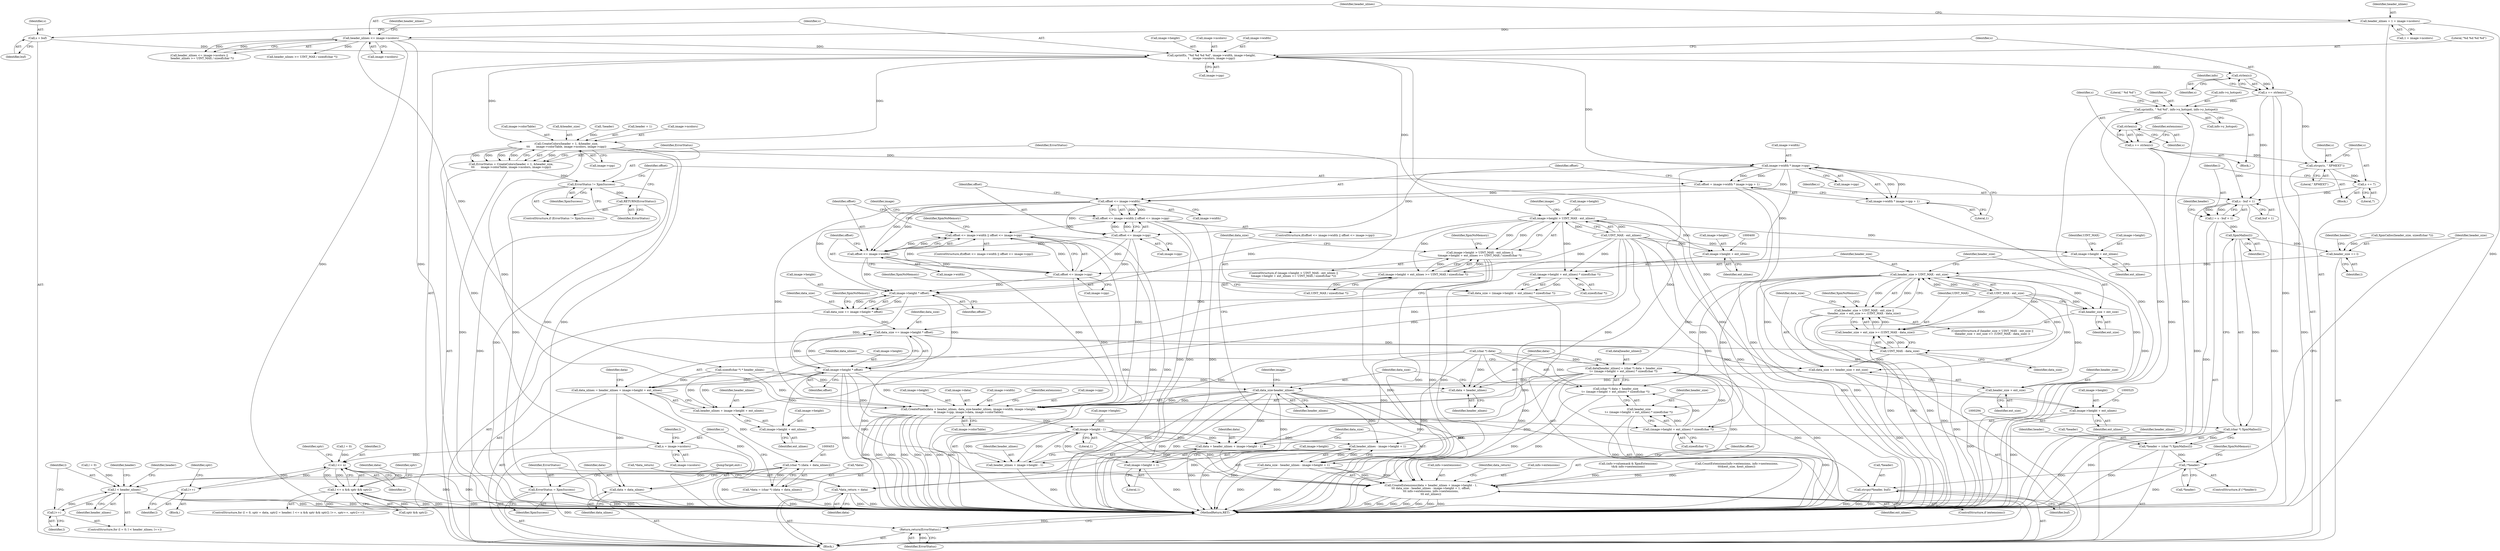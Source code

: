 digraph "0_libXpm_d1167418f0fd02a27f617ec5afd6db053afbe185@pointer" {
"1000233" [label="(Call,sprintf(s, \"%d %d %d %d\", image->width, image->height,\n\t    image->ncolors, image->cpp))"];
"1000230" [label="(Call,s = buf)"];
"1000189" [label="(Call,header_nlines <= image->ncolors)"];
"1000180" [label="(Call,header_nlines = 1 + image->ncolors)"];
"1000250" [label="(Call,strlen(s))"];
"1000248" [label="(Call,s += strlen(s))"];
"1000261" [label="(Call,sprintf(s, \" %d %d\", info->x_hotspot, info->y_hotspot))"];
"1000272" [label="(Call,strlen(s))"];
"1000270" [label="(Call,s += strlen(s))"];
"1000277" [label="(Call,strcpy(s, \" XPMEXT\"))"];
"1000280" [label="(Call,s += 7)"];
"1000285" [label="(Call,s - buf + 1)"];
"1000283" [label="(Call,l = s - buf + 1)"];
"1000295" [label="(Call,XpmMalloc(l))"];
"1000293" [label="(Call,(char *) XpmMalloc(l))"];
"1000290" [label="(Call,*header = (char *) XpmMalloc(l))"];
"1000298" [label="(Call,!*header)"];
"1000306" [label="(Call,strcpy(*header, buf))"];
"1000303" [label="(Call,header_size += l)"];
"1000421" [label="(Call,header_size > UINT_MAX - ext_size)"];
"1000420" [label="(Call,header_size > UINT_MAX - ext_size ||\n\theader_size + ext_size >= (UINT_MAX - data_size))"];
"1000426" [label="(Call,header_size + ext_size >= (UINT_MAX - data_size))"];
"1000427" [label="(Call,header_size + ext_size)"];
"1000435" [label="(Call,data_size += header_size + ext_size)"];
"1000530" [label="(Call,data_size-header_nlines)"];
"1000526" [label="(Call,CreatePixels(data + header_nlines, data_size-header_nlines, image->width, image->height,\n\t\t image->cpp, image->data, image->colorTable))"];
"1000555" [label="(Call,image->height - 1)"];
"1000550" [label="(Call,CreateExtensions(data + header_nlines + image->height - 1,\n\t\t\t data_size - header_nlines - image->height + 1, offset,\n\t\t\t info->extensions, info->nextensions,\n\t\t\t ext_nlines))"];
"1000551" [label="(Call,data + header_nlines + image->height - 1)"];
"1000553" [label="(Call,header_nlines + image->height - 1)"];
"1000562" [label="(Call,header_nlines - image->height + 1)"];
"1000560" [label="(Call,data_size - header_nlines - image->height + 1)"];
"1000592" [label="(Call,l < header_nlines)"];
"1000595" [label="(Call,l++)"];
"1000564" [label="(Call,image->height + 1)"];
"1000437" [label="(Call,header_size + ext_size)"];
"1000508" [label="(Call,data[header_nlines] = (char *) data + header_size\n\t+ (image->height + ext_nlines) * sizeof(char *))"];
"1000527" [label="(Call,data + header_nlines)"];
"1000577" [label="(Call,*data_return = data)"];
"1000512" [label="(Call,(char *) data + header_size\n\t+ (image->height + ext_nlines) * sizeof(char *))"];
"1000516" [label="(Call,header_size\n\t+ (image->height + ext_nlines) * sizeof(char *))"];
"1000312" [label="(Call,CreateColors(header + 1, &header_size,\n\t\t\t       image->colorTable, image->ncolors, image->cpp))"];
"1000310" [label="(Call,ErrorStatus = CreateColors(header + 1, &header_size,\n\t\t\t       image->colorTable, image->ncolors, image->cpp))"];
"1000328" [label="(Call,ErrorStatus != XpmSuccess)"];
"1000331" [label="(Call,RETURN(ErrorStatus))"];
"1000581" [label="(Call,ErrorStatus = XpmSuccess)"];
"1000607" [label="(Return,return(ErrorStatus);)"];
"1000336" [label="(Call,image->width * image->cpp)"];
"1000333" [label="(Call,offset = image->width * image->cpp + 1)"];
"1000346" [label="(Call,offset <= image->width)"];
"1000345" [label="(Call,offset <= image->width || offset <= image->cpp)"];
"1000357" [label="(Call,offset <= image->width || offset <= image->cpp)"];
"1000351" [label="(Call,offset <= image->cpp)"];
"1000358" [label="(Call,offset <= image->width)"];
"1000363" [label="(Call,offset <= image->cpp)"];
"1000405" [label="(Call,image->height * offset)"];
"1000403" [label="(Call,data_size += image->height * offset)"];
"1000412" [label="(Call,data_size += image->height * offset)"];
"1000430" [label="(Call,UINT_MAX - data_size)"];
"1000414" [label="(Call,image->height * offset)"];
"1000440" [label="(Call,data_nlines = header_nlines + image->height + ext_nlines)"];
"1000452" [label="(Call,(char *) (data + data_nlines))"];
"1000449" [label="(Call,*data = (char *) (data + data_nlines))"];
"1000454" [label="(Call,data + data_nlines)"];
"1000442" [label="(Call,header_nlines + image->height + ext_nlines)"];
"1000444" [label="(Call,image->height + ext_nlines)"];
"1000518" [label="(Call,(image->height + ext_nlines) * sizeof(char *))"];
"1000519" [label="(Call,image->height + ext_nlines)"];
"1000335" [label="(Call,image->width * image->cpp + 1)"];
"1000457" [label="(Call,n = image->ncolors)"];
"1000475" [label="(Call,l <= n)"];
"1000474" [label="(Call,l <= n && sptr && sptr2)"];
"1000482" [label="(Call,l++)"];
"1000372" [label="(Call,image->height > UINT_MAX - ext_nlines)"];
"1000371" [label="(Call,image->height > UINT_MAX - ext_nlines ||\n\timage->height + ext_nlines >= UINT_MAX / sizeof(char *))"];
"1000379" [label="(Call,image->height + ext_nlines >= UINT_MAX / sizeof(char *))"];
"1000380" [label="(Call,image->height + ext_nlines)"];
"1000393" [label="(Call,(image->height + ext_nlines) * sizeof(char *))"];
"1000391" [label="(Call,data_size = (image->height + ext_nlines) * sizeof(char *))"];
"1000394" [label="(Call,image->height + ext_nlines)"];
"1000432" [label="(Identifier,data_size)"];
"1000422" [label="(Identifier,header_size)"];
"1000351" [label="(Call,offset <= image->cpp)"];
"1000419" [label="(ControlStructure,if (header_size > UINT_MAX - ext_size ||\n\theader_size + ext_size >= (UINT_MAX - data_size) ))"];
"1000307" [label="(Call,*header)"];
"1000365" [label="(Call,image->cpp)"];
"1000588" [label="(ControlStructure,for (l = 0; l < header_nlines; l++))"];
"1000577" [label="(Call,*data_return = data)"];
"1000287" [label="(Call,buf + 1)"];
"1000295" [label="(Call,XpmMalloc(l))"];
"1000277" [label="(Call,strcpy(s, \" XPMEXT\"))"];
"1000324" [label="(Call,image->cpp)"];
"1000606" [label="(Identifier,header)"];
"1000330" [label="(Identifier,XpmSuccess)"];
"1000327" [label="(ControlStructure,if (ErrorStatus != XpmSuccess))"];
"1000550" [label="(Call,CreateExtensions(data + header_nlines + image->height - 1,\n\t\t\t data_size - header_nlines - image->height + 1, offset,\n\t\t\t info->extensions, info->nextensions,\n\t\t\t ext_nlines))"];
"1000518" [label="(Call,(image->height + ext_nlines) * sizeof(char *))"];
"1000353" [label="(Call,image->cpp)"];
"1000440" [label="(Call,data_nlines = header_nlines + image->height + ext_nlines)"];
"1000233" [label="(Call,sprintf(s, \"%d %d %d %d\", image->width, image->height,\n\t    image->ncolors, image->cpp))"];
"1000254" [label="(Identifier,info)"];
"1000302" [label="(Identifier,XpmNoMemory)"];
"1000564" [label="(Call,image->height + 1)"];
"1000532" [label="(Identifier,header_nlines)"];
"1000479" [label="(Identifier,sptr)"];
"1000300" [label="(Identifier,header)"];
"1000194" [label="(Call,header_nlines >= UINT_MAX / sizeof(char *))"];
"1000551" [label="(Call,data + header_nlines + image->height - 1)"];
"1000296" [label="(Identifier,l)"];
"1000406" [label="(Call,image->height)"];
"1000415" [label="(Call,image->height)"];
"1000356" [label="(ControlStructure,if(offset <= image->width || offset <= image->cpp))"];
"1000448" [label="(Identifier,ext_nlines)"];
"1000431" [label="(Identifier,UINT_MAX)"];
"1000242" [label="(Call,image->ncolors)"];
"1000272" [label="(Call,strlen(s))"];
"1000262" [label="(Identifier,s)"];
"1000528" [label="(Identifier,data)"];
"1000335" [label="(Call,image->width * image->cpp + 1)"];
"1000531" [label="(Identifier,data_size)"];
"1000336" [label="(Call,image->width * image->cpp)"];
"1000390" [label="(Identifier,XpmNoMemory)"];
"1000260" [label="(Block,)"];
"1000297" [label="(ControlStructure,if (!*header))"];
"1000561" [label="(Identifier,data_size)"];
"1000608" [label="(Identifier,ErrorStatus)"];
"1000523" [label="(Identifier,ext_nlines)"];
"1000188" [label="(Call,header_nlines <= image->ncolors ||\n       header_nlines >= UINT_MAX / sizeof(char *))"];
"1000454" [label="(Call,data + data_nlines)"];
"1000221" [label="(Call,XpmCalloc(header_size, sizeof(char *)))"];
"1000477" [label="(Identifier,n)"];
"1000267" [label="(Call,info->y_hotspot)"];
"1000328" [label="(Call,ErrorStatus != XpmSuccess)"];
"1000352" [label="(Identifier,offset)"];
"1000486" [label="(Identifier,sptr)"];
"1000517" [label="(Identifier,header_size)"];
"1000545" [label="(Call,image->colorTable)"];
"1000434" [label="(Identifier,XpmNoMemory)"];
"1000346" [label="(Call,offset <= image->width)"];
"1000568" [label="(Literal,1)"];
"1000527" [label="(Call,data + header_nlines)"];
"1000321" [label="(Call,image->ncolors)"];
"1000584" [label="(JumpTarget,exit:)"];
"1000405" [label="(Call,image->height * offset)"];
"1000475" [label="(Call,l <= n)"];
"1000348" [label="(Call,image->width)"];
"1000556" [label="(Call,image->height)"];
"1000427" [label="(Call,header_size + ext_size)"];
"1000382" [label="(Identifier,image)"];
"1000117" [label="(Block,)"];
"1000251" [label="(Identifier,s)"];
"1000281" [label="(Identifier,s)"];
"1000181" [label="(Identifier,header_nlines)"];
"1000573" [label="(Call,info->nextensions)"];
"1000409" [label="(Identifier,offset)"];
"1000413" [label="(Identifier,data_size)"];
"1000508" [label="(Call,data[header_nlines] = (char *) data + header_size\n\t+ (image->height + ext_nlines) * sizeof(char *))"];
"1000248" [label="(Call,s += strlen(s))"];
"1000204" [label="(Call,sizeof(char *) * header_nlines)"];
"1000234" [label="(Identifier,s)"];
"1000372" [label="(Call,image->height > UINT_MAX - ext_nlines)"];
"1000261" [label="(Call,sprintf(s, \" %d %d\", info->x_hotspot, info->y_hotspot))"];
"1000318" [label="(Call,image->colorTable)"];
"1000596" [label="(Identifier,l)"];
"1000452" [label="(Call,(char *) (data + data_nlines))"];
"1000592" [label="(Call,l < header_nlines)"];
"1000478" [label="(Call,sptr && sptr2)"];
"1000589" [label="(Call,l = 0)"];
"1000273" [label="(Identifier,s)"];
"1000435" [label="(Call,data_size += header_size + ext_size)"];
"1000516" [label="(Call,header_size\n\t+ (image->height + ext_nlines) * sizeof(char *))"];
"1000536" [label="(Call,image->height)"];
"1000450" [label="(Call,*data)"];
"1000449" [label="(Call,*data = (char *) (data + data_nlines))"];
"1000414" [label="(Call,image->height * offset)"];
"1000306" [label="(Call,strcpy(*header, buf))"];
"1000555" [label="(Call,image->height - 1)"];
"1000609" [label="(MethodReturn,RET)"];
"1000474" [label="(Call,l <= n && sptr && sptr2)"];
"1000513" [label="(Call,(char *) data)"];
"1000552" [label="(Identifier,data)"];
"1000563" [label="(Identifier,header_nlines)"];
"1000380" [label="(Call,image->height + ext_nlines)"];
"1000311" [label="(Identifier,ErrorStatus)"];
"1000304" [label="(Identifier,header_size)"];
"1000548" [label="(ControlStructure,if (extensions))"];
"1000292" [label="(Identifier,header)"];
"1000529" [label="(Identifier,header_nlines)"];
"1000578" [label="(Call,*data_return)"];
"1000270" [label="(Call,s += strlen(s))"];
"1000275" [label="(Identifier,extensions)"];
"1000284" [label="(Identifier,l)"];
"1000402" [label="(Identifier,XpmNoMemory)"];
"1000464" [label="(Call,l = 0)"];
"1000371" [label="(Call,image->height > UINT_MAX - ext_nlines ||\n\timage->height + ext_nlines >= UINT_MAX / sizeof(char *))"];
"1000360" [label="(Call,image->width)"];
"1000526" [label="(Call,CreatePixels(data + header_nlines, data_size-header_nlines, image->width, image->height,\n\t\t image->cpp, image->data, image->colorTable))"];
"1000286" [label="(Identifier,s)"];
"1000331" [label="(Call,RETURN(ErrorStatus))"];
"1000337" [label="(Call,image->width)"];
"1000520" [label="(Call,image->height)"];
"1000359" [label="(Identifier,offset)"];
"1000581" [label="(Call,ErrorStatus = XpmSuccess)"];
"1000384" [label="(Identifier,ext_nlines)"];
"1000437" [label="(Call,header_size + ext_size)"];
"1000299" [label="(Call,*header)"];
"1000376" [label="(Call,UINT_MAX - ext_nlines)"];
"1000428" [label="(Identifier,header_size)"];
"1000357" [label="(Call,offset <= image->width || offset <= image->cpp)"];
"1000385" [label="(Call,UINT_MAX / sizeof(char *))"];
"1000386" [label="(Identifier,UINT_MAX)"];
"1000236" [label="(Call,image->width)"];
"1000280" [label="(Call,s += 7)"];
"1000235" [label="(Literal,\"%d %d %d %d\")"];
"1000290" [label="(Call,*header = (char *) XpmMalloc(l))"];
"1000559" [label="(Literal,1)"];
"1000423" [label="(Call,UINT_MAX - ext_size)"];
"1000334" [label="(Identifier,offset)"];
"1000309" [label="(Identifier,buf)"];
"1000399" [label="(Call,sizeof(char *))"];
"1000594" [label="(Identifier,header_nlines)"];
"1000347" [label="(Identifier,offset)"];
"1000436" [label="(Identifier,data_size)"];
"1000554" [label="(Identifier,header_nlines)"];
"1000476" [label="(Identifier,l)"];
"1000316" [label="(Call,&header_size)"];
"1000283" [label="(Call,l = s - buf + 1)"];
"1000580" [label="(Identifier,data)"];
"1000421" [label="(Call,header_size > UINT_MAX - ext_size)"];
"1000305" [label="(Identifier,l)"];
"1000458" [label="(Identifier,n)"];
"1000482" [label="(Call,l++)"];
"1000430" [label="(Call,UINT_MAX - data_size)"];
"1000303" [label="(Call,header_size += l)"];
"1000394" [label="(Call,image->height + ext_nlines)"];
"1000451" [label="(Identifier,data)"];
"1000443" [label="(Identifier,header_nlines)"];
"1000370" [label="(ControlStructure,if (image->height > UINT_MAX - ext_nlines ||\n\timage->height + ext_nlines >= UINT_MAX / sizeof(char *)))"];
"1000509" [label="(Call,data[header_nlines])"];
"1000364" [label="(Identifier,offset)"];
"1000542" [label="(Call,image->data)"];
"1000412" [label="(Call,data_size += image->height * offset)"];
"1000332" [label="(Identifier,ErrorStatus)"];
"1000340" [label="(Call,image->cpp)"];
"1000481" [label="(Block,)"];
"1000492" [label="(Identifier,sptr)"];
"1000373" [label="(Call,image->height)"];
"1000195" [label="(Identifier,header_nlines)"];
"1000231" [label="(Identifier,s)"];
"1000607" [label="(Return,return(ErrorStatus);)"];
"1000438" [label="(Identifier,header_size)"];
"1000510" [label="(Identifier,data)"];
"1000512" [label="(Call,(char *) data + header_size\n\t+ (image->height + ext_nlines) * sizeof(char *))"];
"1000182" [label="(Call,1 + image->ncolors)"];
"1000595" [label="(Call,l++)"];
"1000343" [label="(Literal,1)"];
"1000553" [label="(Call,header_nlines + image->height - 1)"];
"1000245" [label="(Call,image->cpp)"];
"1000533" [label="(Call,image->width)"];
"1000579" [label="(Identifier,data_return)"];
"1000391" [label="(Call,data_size = (image->height + ext_nlines) * sizeof(char *))"];
"1000249" [label="(Identifier,s)"];
"1000429" [label="(Identifier,ext_size)"];
"1000444" [label="(Call,image->height + ext_nlines)"];
"1000363" [label="(Call,offset <= image->cpp)"];
"1000583" [label="(Identifier,XpmSuccess)"];
"1000457" [label="(Call,n = image->ncolors)"];
"1000562" [label="(Call,header_nlines - image->height + 1)"];
"1000278" [label="(Identifier,s)"];
"1000549" [label="(Identifier,extensions)"];
"1000398" [label="(Identifier,ext_nlines)"];
"1000524" [label="(Call,sizeof(char *))"];
"1000279" [label="(Literal,\" XPMEXT\")"];
"1000298" [label="(Call,!*header)"];
"1000271" [label="(Identifier,s)"];
"1000593" [label="(Identifier,l)"];
"1000226" [label="(Call,!header)"];
"1000439" [label="(Identifier,ext_size)"];
"1000455" [label="(Identifier,data)"];
"1000445" [label="(Call,image->height)"];
"1000381" [label="(Call,image->height)"];
"1000459" [label="(Call,image->ncolors)"];
"1000530" [label="(Call,data_size-header_nlines)"];
"1000369" [label="(Identifier,XpmNoMemory)"];
"1000285" [label="(Call,s - buf + 1)"];
"1000456" [label="(Identifier,data_nlines)"];
"1000312" [label="(Call,CreateColors(header + 1, &header_size,\n\t\t\t       image->colorTable, image->ncolors, image->cpp))"];
"1000539" [label="(Call,image->cpp)"];
"1000403" [label="(Call,data_size += image->height * offset)"];
"1000570" [label="(Call,info->extensions)"];
"1000465" [label="(Identifier,l)"];
"1000404" [label="(Identifier,data_size)"];
"1000250" [label="(Call,strlen(s))"];
"1000308" [label="(Identifier,header)"];
"1000167" [label="(Call,CountExtensions(info->extensions, info->nextensions,\n\t\t\t&ext_size, &ext_nlines))"];
"1000291" [label="(Call,*header)"];
"1000483" [label="(Identifier,l)"];
"1000599" [label="(Identifier,header)"];
"1000462" [label="(ControlStructure,for (l = 0, sptr = data, sptr2 = header; l <= n && sptr && sptr2; l++, sptr++, sptr2++))"];
"1000519" [label="(Call,image->height + ext_nlines)"];
"1000329" [label="(Identifier,ErrorStatus)"];
"1000180" [label="(Call,header_nlines = 1 + image->ncolors)"];
"1000189" [label="(Call,header_nlines <= image->ncolors)"];
"1000442" [label="(Call,header_nlines + image->height + ext_nlines)"];
"1000276" [label="(Block,)"];
"1000232" [label="(Identifier,buf)"];
"1000374" [label="(Identifier,image)"];
"1000393" [label="(Call,(image->height + ext_nlines) * sizeof(char *))"];
"1000576" [label="(Identifier,ext_nlines)"];
"1000282" [label="(Literal,7)"];
"1000392" [label="(Identifier,data_size)"];
"1000441" [label="(Identifier,data_nlines)"];
"1000358" [label="(Call,offset <= image->width)"];
"1000395" [label="(Call,image->height)"];
"1000264" [label="(Call,info->x_hotspot)"];
"1000190" [label="(Identifier,header_nlines)"];
"1000313" [label="(Call,header + 1)"];
"1000418" [label="(Identifier,offset)"];
"1000310" [label="(Call,ErrorStatus = CreateColors(header + 1, &header_size,\n\t\t\t       image->colorTable, image->ncolors, image->cpp))"];
"1000191" [label="(Call,image->ncolors)"];
"1000534" [label="(Identifier,image)"];
"1000560" [label="(Call,data_size - header_nlines - image->height + 1)"];
"1000565" [label="(Call,image->height)"];
"1000293" [label="(Call,(char *) XpmMalloc(l))"];
"1000379" [label="(Call,image->height + ext_nlines >= UINT_MAX / sizeof(char *))"];
"1000345" [label="(Call,offset <= image->width || offset <= image->cpp)"];
"1000155" [label="(Call,(info->valuemask & XpmExtensions)\n\t&& info->nextensions)"];
"1000263" [label="(Literal,\" %d %d\")"];
"1000426" [label="(Call,header_size + ext_size >= (UINT_MAX - data_size))"];
"1000333" [label="(Call,offset = image->width * image->cpp + 1)"];
"1000230" [label="(Call,s = buf)"];
"1000344" [label="(ControlStructure,if(offset <= image->width || offset <= image->cpp))"];
"1000420" [label="(Call,header_size > UINT_MAX - ext_size ||\n\theader_size + ext_size >= (UINT_MAX - data_size))"];
"1000239" [label="(Call,image->height)"];
"1000582" [label="(Identifier,ErrorStatus)"];
"1000569" [label="(Identifier,offset)"];
"1000411" [label="(Identifier,XpmNoMemory)"];
"1000233" -> "1000117"  [label="AST: "];
"1000233" -> "1000245"  [label="CFG: "];
"1000234" -> "1000233"  [label="AST: "];
"1000235" -> "1000233"  [label="AST: "];
"1000236" -> "1000233"  [label="AST: "];
"1000239" -> "1000233"  [label="AST: "];
"1000242" -> "1000233"  [label="AST: "];
"1000245" -> "1000233"  [label="AST: "];
"1000249" -> "1000233"  [label="CFG: "];
"1000233" -> "1000609"  [label="DDG: "];
"1000230" -> "1000233"  [label="DDG: "];
"1000189" -> "1000233"  [label="DDG: "];
"1000233" -> "1000250"  [label="DDG: "];
"1000233" -> "1000312"  [label="DDG: "];
"1000233" -> "1000312"  [label="DDG: "];
"1000233" -> "1000336"  [label="DDG: "];
"1000233" -> "1000372"  [label="DDG: "];
"1000230" -> "1000117"  [label="AST: "];
"1000230" -> "1000232"  [label="CFG: "];
"1000231" -> "1000230"  [label="AST: "];
"1000232" -> "1000230"  [label="AST: "];
"1000234" -> "1000230"  [label="CFG: "];
"1000189" -> "1000188"  [label="AST: "];
"1000189" -> "1000191"  [label="CFG: "];
"1000190" -> "1000189"  [label="AST: "];
"1000191" -> "1000189"  [label="AST: "];
"1000195" -> "1000189"  [label="CFG: "];
"1000188" -> "1000189"  [label="CFG: "];
"1000189" -> "1000609"  [label="DDG: "];
"1000189" -> "1000609"  [label="DDG: "];
"1000189" -> "1000188"  [label="DDG: "];
"1000189" -> "1000188"  [label="DDG: "];
"1000180" -> "1000189"  [label="DDG: "];
"1000189" -> "1000194"  [label="DDG: "];
"1000189" -> "1000204"  [label="DDG: "];
"1000180" -> "1000117"  [label="AST: "];
"1000180" -> "1000182"  [label="CFG: "];
"1000181" -> "1000180"  [label="AST: "];
"1000182" -> "1000180"  [label="AST: "];
"1000190" -> "1000180"  [label="CFG: "];
"1000180" -> "1000609"  [label="DDG: "];
"1000250" -> "1000248"  [label="AST: "];
"1000250" -> "1000251"  [label="CFG: "];
"1000251" -> "1000250"  [label="AST: "];
"1000248" -> "1000250"  [label="CFG: "];
"1000250" -> "1000248"  [label="DDG: "];
"1000248" -> "1000117"  [label="AST: "];
"1000249" -> "1000248"  [label="AST: "];
"1000254" -> "1000248"  [label="CFG: "];
"1000248" -> "1000609"  [label="DDG: "];
"1000248" -> "1000261"  [label="DDG: "];
"1000248" -> "1000277"  [label="DDG: "];
"1000248" -> "1000285"  [label="DDG: "];
"1000261" -> "1000260"  [label="AST: "];
"1000261" -> "1000267"  [label="CFG: "];
"1000262" -> "1000261"  [label="AST: "];
"1000263" -> "1000261"  [label="AST: "];
"1000264" -> "1000261"  [label="AST: "];
"1000267" -> "1000261"  [label="AST: "];
"1000271" -> "1000261"  [label="CFG: "];
"1000261" -> "1000609"  [label="DDG: "];
"1000261" -> "1000609"  [label="DDG: "];
"1000261" -> "1000609"  [label="DDG: "];
"1000261" -> "1000272"  [label="DDG: "];
"1000272" -> "1000270"  [label="AST: "];
"1000272" -> "1000273"  [label="CFG: "];
"1000273" -> "1000272"  [label="AST: "];
"1000270" -> "1000272"  [label="CFG: "];
"1000272" -> "1000270"  [label="DDG: "];
"1000270" -> "1000260"  [label="AST: "];
"1000271" -> "1000270"  [label="AST: "];
"1000275" -> "1000270"  [label="CFG: "];
"1000270" -> "1000609"  [label="DDG: "];
"1000270" -> "1000277"  [label="DDG: "];
"1000270" -> "1000285"  [label="DDG: "];
"1000277" -> "1000276"  [label="AST: "];
"1000277" -> "1000279"  [label="CFG: "];
"1000278" -> "1000277"  [label="AST: "];
"1000279" -> "1000277"  [label="AST: "];
"1000281" -> "1000277"  [label="CFG: "];
"1000277" -> "1000609"  [label="DDG: "];
"1000277" -> "1000280"  [label="DDG: "];
"1000280" -> "1000276"  [label="AST: "];
"1000280" -> "1000282"  [label="CFG: "];
"1000281" -> "1000280"  [label="AST: "];
"1000282" -> "1000280"  [label="AST: "];
"1000284" -> "1000280"  [label="CFG: "];
"1000280" -> "1000285"  [label="DDG: "];
"1000285" -> "1000283"  [label="AST: "];
"1000285" -> "1000287"  [label="CFG: "];
"1000286" -> "1000285"  [label="AST: "];
"1000287" -> "1000285"  [label="AST: "];
"1000283" -> "1000285"  [label="CFG: "];
"1000285" -> "1000609"  [label="DDG: "];
"1000285" -> "1000609"  [label="DDG: "];
"1000285" -> "1000283"  [label="DDG: "];
"1000285" -> "1000283"  [label="DDG: "];
"1000283" -> "1000117"  [label="AST: "];
"1000284" -> "1000283"  [label="AST: "];
"1000292" -> "1000283"  [label="CFG: "];
"1000283" -> "1000609"  [label="DDG: "];
"1000283" -> "1000295"  [label="DDG: "];
"1000295" -> "1000293"  [label="AST: "];
"1000295" -> "1000296"  [label="CFG: "];
"1000296" -> "1000295"  [label="AST: "];
"1000293" -> "1000295"  [label="CFG: "];
"1000295" -> "1000293"  [label="DDG: "];
"1000295" -> "1000303"  [label="DDG: "];
"1000293" -> "1000290"  [label="AST: "];
"1000294" -> "1000293"  [label="AST: "];
"1000290" -> "1000293"  [label="CFG: "];
"1000293" -> "1000609"  [label="DDG: "];
"1000293" -> "1000290"  [label="DDG: "];
"1000290" -> "1000117"  [label="AST: "];
"1000291" -> "1000290"  [label="AST: "];
"1000300" -> "1000290"  [label="CFG: "];
"1000290" -> "1000609"  [label="DDG: "];
"1000290" -> "1000298"  [label="DDG: "];
"1000298" -> "1000297"  [label="AST: "];
"1000298" -> "1000299"  [label="CFG: "];
"1000299" -> "1000298"  [label="AST: "];
"1000302" -> "1000298"  [label="CFG: "];
"1000304" -> "1000298"  [label="CFG: "];
"1000298" -> "1000609"  [label="DDG: "];
"1000298" -> "1000306"  [label="DDG: "];
"1000306" -> "1000117"  [label="AST: "];
"1000306" -> "1000309"  [label="CFG: "];
"1000307" -> "1000306"  [label="AST: "];
"1000309" -> "1000306"  [label="AST: "];
"1000311" -> "1000306"  [label="CFG: "];
"1000306" -> "1000609"  [label="DDG: "];
"1000306" -> "1000609"  [label="DDG: "];
"1000306" -> "1000609"  [label="DDG: "];
"1000303" -> "1000117"  [label="AST: "];
"1000303" -> "1000305"  [label="CFG: "];
"1000304" -> "1000303"  [label="AST: "];
"1000305" -> "1000303"  [label="AST: "];
"1000308" -> "1000303"  [label="CFG: "];
"1000221" -> "1000303"  [label="DDG: "];
"1000303" -> "1000421"  [label="DDG: "];
"1000421" -> "1000420"  [label="AST: "];
"1000421" -> "1000423"  [label="CFG: "];
"1000422" -> "1000421"  [label="AST: "];
"1000423" -> "1000421"  [label="AST: "];
"1000428" -> "1000421"  [label="CFG: "];
"1000420" -> "1000421"  [label="CFG: "];
"1000421" -> "1000609"  [label="DDG: "];
"1000421" -> "1000420"  [label="DDG: "];
"1000421" -> "1000420"  [label="DDG: "];
"1000423" -> "1000421"  [label="DDG: "];
"1000423" -> "1000421"  [label="DDG: "];
"1000421" -> "1000426"  [label="DDG: "];
"1000421" -> "1000427"  [label="DDG: "];
"1000421" -> "1000435"  [label="DDG: "];
"1000421" -> "1000437"  [label="DDG: "];
"1000421" -> "1000508"  [label="DDG: "];
"1000421" -> "1000512"  [label="DDG: "];
"1000421" -> "1000516"  [label="DDG: "];
"1000420" -> "1000419"  [label="AST: "];
"1000420" -> "1000426"  [label="CFG: "];
"1000426" -> "1000420"  [label="AST: "];
"1000434" -> "1000420"  [label="CFG: "];
"1000436" -> "1000420"  [label="CFG: "];
"1000420" -> "1000609"  [label="DDG: "];
"1000420" -> "1000609"  [label="DDG: "];
"1000420" -> "1000609"  [label="DDG: "];
"1000426" -> "1000420"  [label="DDG: "];
"1000426" -> "1000420"  [label="DDG: "];
"1000426" -> "1000430"  [label="CFG: "];
"1000427" -> "1000426"  [label="AST: "];
"1000430" -> "1000426"  [label="AST: "];
"1000426" -> "1000609"  [label="DDG: "];
"1000423" -> "1000426"  [label="DDG: "];
"1000430" -> "1000426"  [label="DDG: "];
"1000430" -> "1000426"  [label="DDG: "];
"1000427" -> "1000429"  [label="CFG: "];
"1000428" -> "1000427"  [label="AST: "];
"1000429" -> "1000427"  [label="AST: "];
"1000431" -> "1000427"  [label="CFG: "];
"1000423" -> "1000427"  [label="DDG: "];
"1000435" -> "1000117"  [label="AST: "];
"1000435" -> "1000437"  [label="CFG: "];
"1000436" -> "1000435"  [label="AST: "];
"1000437" -> "1000435"  [label="AST: "];
"1000441" -> "1000435"  [label="CFG: "];
"1000435" -> "1000609"  [label="DDG: "];
"1000423" -> "1000435"  [label="DDG: "];
"1000412" -> "1000435"  [label="DDG: "];
"1000430" -> "1000435"  [label="DDG: "];
"1000435" -> "1000530"  [label="DDG: "];
"1000530" -> "1000526"  [label="AST: "];
"1000530" -> "1000532"  [label="CFG: "];
"1000531" -> "1000530"  [label="AST: "];
"1000532" -> "1000530"  [label="AST: "];
"1000534" -> "1000530"  [label="CFG: "];
"1000530" -> "1000609"  [label="DDG: "];
"1000530" -> "1000609"  [label="DDG: "];
"1000530" -> "1000526"  [label="DDG: "];
"1000530" -> "1000526"  [label="DDG: "];
"1000204" -> "1000530"  [label="DDG: "];
"1000530" -> "1000550"  [label="DDG: "];
"1000530" -> "1000551"  [label="DDG: "];
"1000530" -> "1000553"  [label="DDG: "];
"1000530" -> "1000560"  [label="DDG: "];
"1000530" -> "1000562"  [label="DDG: "];
"1000530" -> "1000592"  [label="DDG: "];
"1000526" -> "1000117"  [label="AST: "];
"1000526" -> "1000545"  [label="CFG: "];
"1000527" -> "1000526"  [label="AST: "];
"1000533" -> "1000526"  [label="AST: "];
"1000536" -> "1000526"  [label="AST: "];
"1000539" -> "1000526"  [label="AST: "];
"1000542" -> "1000526"  [label="AST: "];
"1000545" -> "1000526"  [label="AST: "];
"1000549" -> "1000526"  [label="CFG: "];
"1000526" -> "1000609"  [label="DDG: "];
"1000526" -> "1000609"  [label="DDG: "];
"1000526" -> "1000609"  [label="DDG: "];
"1000526" -> "1000609"  [label="DDG: "];
"1000526" -> "1000609"  [label="DDG: "];
"1000526" -> "1000609"  [label="DDG: "];
"1000526" -> "1000609"  [label="DDG: "];
"1000526" -> "1000609"  [label="DDG: "];
"1000508" -> "1000526"  [label="DDG: "];
"1000513" -> "1000526"  [label="DDG: "];
"1000204" -> "1000526"  [label="DDG: "];
"1000346" -> "1000526"  [label="DDG: "];
"1000358" -> "1000526"  [label="DDG: "];
"1000414" -> "1000526"  [label="DDG: "];
"1000363" -> "1000526"  [label="DDG: "];
"1000351" -> "1000526"  [label="DDG: "];
"1000336" -> "1000526"  [label="DDG: "];
"1000312" -> "1000526"  [label="DDG: "];
"1000526" -> "1000555"  [label="DDG: "];
"1000555" -> "1000553"  [label="AST: "];
"1000555" -> "1000559"  [label="CFG: "];
"1000556" -> "1000555"  [label="AST: "];
"1000559" -> "1000555"  [label="AST: "];
"1000553" -> "1000555"  [label="CFG: "];
"1000555" -> "1000550"  [label="DDG: "];
"1000555" -> "1000550"  [label="DDG: "];
"1000555" -> "1000551"  [label="DDG: "];
"1000555" -> "1000551"  [label="DDG: "];
"1000555" -> "1000553"  [label="DDG: "];
"1000555" -> "1000553"  [label="DDG: "];
"1000555" -> "1000562"  [label="DDG: "];
"1000555" -> "1000564"  [label="DDG: "];
"1000550" -> "1000548"  [label="AST: "];
"1000550" -> "1000576"  [label="CFG: "];
"1000551" -> "1000550"  [label="AST: "];
"1000560" -> "1000550"  [label="AST: "];
"1000569" -> "1000550"  [label="AST: "];
"1000570" -> "1000550"  [label="AST: "];
"1000573" -> "1000550"  [label="AST: "];
"1000576" -> "1000550"  [label="AST: "];
"1000579" -> "1000550"  [label="CFG: "];
"1000550" -> "1000609"  [label="DDG: "];
"1000550" -> "1000609"  [label="DDG: "];
"1000550" -> "1000609"  [label="DDG: "];
"1000550" -> "1000609"  [label="DDG: "];
"1000550" -> "1000609"  [label="DDG: "];
"1000550" -> "1000609"  [label="DDG: "];
"1000550" -> "1000609"  [label="DDG: "];
"1000508" -> "1000550"  [label="DDG: "];
"1000513" -> "1000550"  [label="DDG: "];
"1000560" -> "1000550"  [label="DDG: "];
"1000560" -> "1000550"  [label="DDG: "];
"1000414" -> "1000550"  [label="DDG: "];
"1000167" -> "1000550"  [label="DDG: "];
"1000167" -> "1000550"  [label="DDG: "];
"1000155" -> "1000550"  [label="DDG: "];
"1000376" -> "1000550"  [label="DDG: "];
"1000551" -> "1000553"  [label="CFG: "];
"1000552" -> "1000551"  [label="AST: "];
"1000553" -> "1000551"  [label="AST: "];
"1000561" -> "1000551"  [label="CFG: "];
"1000551" -> "1000609"  [label="DDG: "];
"1000508" -> "1000551"  [label="DDG: "];
"1000513" -> "1000551"  [label="DDG: "];
"1000554" -> "1000553"  [label="AST: "];
"1000553" -> "1000609"  [label="DDG: "];
"1000562" -> "1000560"  [label="AST: "];
"1000562" -> "1000564"  [label="CFG: "];
"1000563" -> "1000562"  [label="AST: "];
"1000564" -> "1000562"  [label="AST: "];
"1000560" -> "1000562"  [label="CFG: "];
"1000562" -> "1000609"  [label="DDG: "];
"1000562" -> "1000609"  [label="DDG: "];
"1000562" -> "1000560"  [label="DDG: "];
"1000562" -> "1000560"  [label="DDG: "];
"1000562" -> "1000592"  [label="DDG: "];
"1000561" -> "1000560"  [label="AST: "];
"1000569" -> "1000560"  [label="CFG: "];
"1000560" -> "1000609"  [label="DDG: "];
"1000560" -> "1000609"  [label="DDG: "];
"1000592" -> "1000588"  [label="AST: "];
"1000592" -> "1000594"  [label="CFG: "];
"1000593" -> "1000592"  [label="AST: "];
"1000594" -> "1000592"  [label="AST: "];
"1000599" -> "1000592"  [label="CFG: "];
"1000606" -> "1000592"  [label="CFG: "];
"1000592" -> "1000609"  [label="DDG: "];
"1000592" -> "1000609"  [label="DDG: "];
"1000592" -> "1000609"  [label="DDG: "];
"1000589" -> "1000592"  [label="DDG: "];
"1000595" -> "1000592"  [label="DDG: "];
"1000592" -> "1000595"  [label="DDG: "];
"1000595" -> "1000588"  [label="AST: "];
"1000595" -> "1000596"  [label="CFG: "];
"1000596" -> "1000595"  [label="AST: "];
"1000593" -> "1000595"  [label="CFG: "];
"1000564" -> "1000568"  [label="CFG: "];
"1000565" -> "1000564"  [label="AST: "];
"1000568" -> "1000564"  [label="AST: "];
"1000564" -> "1000609"  [label="DDG: "];
"1000437" -> "1000439"  [label="CFG: "];
"1000438" -> "1000437"  [label="AST: "];
"1000439" -> "1000437"  [label="AST: "];
"1000437" -> "1000609"  [label="DDG: "];
"1000423" -> "1000437"  [label="DDG: "];
"1000508" -> "1000117"  [label="AST: "];
"1000508" -> "1000512"  [label="CFG: "];
"1000509" -> "1000508"  [label="AST: "];
"1000512" -> "1000508"  [label="AST: "];
"1000528" -> "1000508"  [label="CFG: "];
"1000508" -> "1000609"  [label="DDG: "];
"1000508" -> "1000609"  [label="DDG: "];
"1000513" -> "1000508"  [label="DDG: "];
"1000518" -> "1000508"  [label="DDG: "];
"1000508" -> "1000527"  [label="DDG: "];
"1000508" -> "1000577"  [label="DDG: "];
"1000527" -> "1000529"  [label="CFG: "];
"1000528" -> "1000527"  [label="AST: "];
"1000529" -> "1000527"  [label="AST: "];
"1000531" -> "1000527"  [label="CFG: "];
"1000513" -> "1000527"  [label="DDG: "];
"1000204" -> "1000527"  [label="DDG: "];
"1000577" -> "1000117"  [label="AST: "];
"1000577" -> "1000580"  [label="CFG: "];
"1000578" -> "1000577"  [label="AST: "];
"1000580" -> "1000577"  [label="AST: "];
"1000582" -> "1000577"  [label="CFG: "];
"1000577" -> "1000609"  [label="DDG: "];
"1000577" -> "1000609"  [label="DDG: "];
"1000513" -> "1000577"  [label="DDG: "];
"1000512" -> "1000516"  [label="CFG: "];
"1000513" -> "1000512"  [label="AST: "];
"1000516" -> "1000512"  [label="AST: "];
"1000512" -> "1000609"  [label="DDG: "];
"1000512" -> "1000609"  [label="DDG: "];
"1000513" -> "1000512"  [label="DDG: "];
"1000518" -> "1000512"  [label="DDG: "];
"1000516" -> "1000518"  [label="CFG: "];
"1000517" -> "1000516"  [label="AST: "];
"1000518" -> "1000516"  [label="AST: "];
"1000516" -> "1000609"  [label="DDG: "];
"1000516" -> "1000609"  [label="DDG: "];
"1000518" -> "1000516"  [label="DDG: "];
"1000312" -> "1000310"  [label="AST: "];
"1000312" -> "1000324"  [label="CFG: "];
"1000313" -> "1000312"  [label="AST: "];
"1000316" -> "1000312"  [label="AST: "];
"1000318" -> "1000312"  [label="AST: "];
"1000321" -> "1000312"  [label="AST: "];
"1000324" -> "1000312"  [label="AST: "];
"1000310" -> "1000312"  [label="CFG: "];
"1000312" -> "1000609"  [label="DDG: "];
"1000312" -> "1000609"  [label="DDG: "];
"1000312" -> "1000310"  [label="DDG: "];
"1000312" -> "1000310"  [label="DDG: "];
"1000312" -> "1000310"  [label="DDG: "];
"1000312" -> "1000310"  [label="DDG: "];
"1000312" -> "1000310"  [label="DDG: "];
"1000226" -> "1000312"  [label="DDG: "];
"1000312" -> "1000336"  [label="DDG: "];
"1000312" -> "1000457"  [label="DDG: "];
"1000310" -> "1000117"  [label="AST: "];
"1000311" -> "1000310"  [label="AST: "];
"1000329" -> "1000310"  [label="CFG: "];
"1000310" -> "1000609"  [label="DDG: "];
"1000310" -> "1000328"  [label="DDG: "];
"1000328" -> "1000327"  [label="AST: "];
"1000328" -> "1000330"  [label="CFG: "];
"1000329" -> "1000328"  [label="AST: "];
"1000330" -> "1000328"  [label="AST: "];
"1000332" -> "1000328"  [label="CFG: "];
"1000334" -> "1000328"  [label="CFG: "];
"1000328" -> "1000609"  [label="DDG: "];
"1000328" -> "1000331"  [label="DDG: "];
"1000328" -> "1000581"  [label="DDG: "];
"1000331" -> "1000327"  [label="AST: "];
"1000331" -> "1000332"  [label="CFG: "];
"1000332" -> "1000331"  [label="AST: "];
"1000334" -> "1000331"  [label="CFG: "];
"1000331" -> "1000609"  [label="DDG: "];
"1000581" -> "1000117"  [label="AST: "];
"1000581" -> "1000583"  [label="CFG: "];
"1000582" -> "1000581"  [label="AST: "];
"1000583" -> "1000581"  [label="AST: "];
"1000584" -> "1000581"  [label="CFG: "];
"1000581" -> "1000609"  [label="DDG: "];
"1000581" -> "1000609"  [label="DDG: "];
"1000581" -> "1000607"  [label="DDG: "];
"1000607" -> "1000117"  [label="AST: "];
"1000607" -> "1000608"  [label="CFG: "];
"1000608" -> "1000607"  [label="AST: "];
"1000609" -> "1000607"  [label="CFG: "];
"1000607" -> "1000609"  [label="DDG: "];
"1000608" -> "1000607"  [label="DDG: "];
"1000336" -> "1000335"  [label="AST: "];
"1000336" -> "1000340"  [label="CFG: "];
"1000337" -> "1000336"  [label="AST: "];
"1000340" -> "1000336"  [label="AST: "];
"1000343" -> "1000336"  [label="CFG: "];
"1000336" -> "1000333"  [label="DDG: "];
"1000336" -> "1000333"  [label="DDG: "];
"1000336" -> "1000335"  [label="DDG: "];
"1000336" -> "1000335"  [label="DDG: "];
"1000336" -> "1000346"  [label="DDG: "];
"1000336" -> "1000351"  [label="DDG: "];
"1000336" -> "1000363"  [label="DDG: "];
"1000333" -> "1000117"  [label="AST: "];
"1000333" -> "1000335"  [label="CFG: "];
"1000334" -> "1000333"  [label="AST: "];
"1000335" -> "1000333"  [label="AST: "];
"1000347" -> "1000333"  [label="CFG: "];
"1000333" -> "1000609"  [label="DDG: "];
"1000333" -> "1000346"  [label="DDG: "];
"1000346" -> "1000345"  [label="AST: "];
"1000346" -> "1000348"  [label="CFG: "];
"1000347" -> "1000346"  [label="AST: "];
"1000348" -> "1000346"  [label="AST: "];
"1000352" -> "1000346"  [label="CFG: "];
"1000345" -> "1000346"  [label="CFG: "];
"1000346" -> "1000345"  [label="DDG: "];
"1000346" -> "1000345"  [label="DDG: "];
"1000346" -> "1000351"  [label="DDG: "];
"1000346" -> "1000358"  [label="DDG: "];
"1000346" -> "1000358"  [label="DDG: "];
"1000346" -> "1000405"  [label="DDG: "];
"1000345" -> "1000344"  [label="AST: "];
"1000345" -> "1000351"  [label="CFG: "];
"1000351" -> "1000345"  [label="AST: "];
"1000359" -> "1000345"  [label="CFG: "];
"1000374" -> "1000345"  [label="CFG: "];
"1000345" -> "1000609"  [label="DDG: "];
"1000345" -> "1000609"  [label="DDG: "];
"1000345" -> "1000609"  [label="DDG: "];
"1000351" -> "1000345"  [label="DDG: "];
"1000351" -> "1000345"  [label="DDG: "];
"1000345" -> "1000357"  [label="DDG: "];
"1000357" -> "1000356"  [label="AST: "];
"1000357" -> "1000358"  [label="CFG: "];
"1000357" -> "1000363"  [label="CFG: "];
"1000358" -> "1000357"  [label="AST: "];
"1000363" -> "1000357"  [label="AST: "];
"1000369" -> "1000357"  [label="CFG: "];
"1000374" -> "1000357"  [label="CFG: "];
"1000357" -> "1000609"  [label="DDG: "];
"1000357" -> "1000609"  [label="DDG: "];
"1000357" -> "1000609"  [label="DDG: "];
"1000358" -> "1000357"  [label="DDG: "];
"1000358" -> "1000357"  [label="DDG: "];
"1000363" -> "1000357"  [label="DDG: "];
"1000363" -> "1000357"  [label="DDG: "];
"1000351" -> "1000353"  [label="CFG: "];
"1000352" -> "1000351"  [label="AST: "];
"1000353" -> "1000351"  [label="AST: "];
"1000351" -> "1000358"  [label="DDG: "];
"1000351" -> "1000363"  [label="DDG: "];
"1000351" -> "1000405"  [label="DDG: "];
"1000358" -> "1000360"  [label="CFG: "];
"1000359" -> "1000358"  [label="AST: "];
"1000360" -> "1000358"  [label="AST: "];
"1000364" -> "1000358"  [label="CFG: "];
"1000358" -> "1000363"  [label="DDG: "];
"1000358" -> "1000405"  [label="DDG: "];
"1000363" -> "1000365"  [label="CFG: "];
"1000364" -> "1000363"  [label="AST: "];
"1000365" -> "1000363"  [label="AST: "];
"1000363" -> "1000405"  [label="DDG: "];
"1000405" -> "1000403"  [label="AST: "];
"1000405" -> "1000409"  [label="CFG: "];
"1000406" -> "1000405"  [label="AST: "];
"1000409" -> "1000405"  [label="AST: "];
"1000403" -> "1000405"  [label="CFG: "];
"1000405" -> "1000403"  [label="DDG: "];
"1000405" -> "1000403"  [label="DDG: "];
"1000372" -> "1000405"  [label="DDG: "];
"1000405" -> "1000414"  [label="DDG: "];
"1000405" -> "1000414"  [label="DDG: "];
"1000403" -> "1000117"  [label="AST: "];
"1000404" -> "1000403"  [label="AST: "];
"1000411" -> "1000403"  [label="CFG: "];
"1000391" -> "1000403"  [label="DDG: "];
"1000403" -> "1000412"  [label="DDG: "];
"1000412" -> "1000117"  [label="AST: "];
"1000412" -> "1000414"  [label="CFG: "];
"1000413" -> "1000412"  [label="AST: "];
"1000414" -> "1000412"  [label="AST: "];
"1000422" -> "1000412"  [label="CFG: "];
"1000412" -> "1000609"  [label="DDG: "];
"1000414" -> "1000412"  [label="DDG: "];
"1000414" -> "1000412"  [label="DDG: "];
"1000412" -> "1000430"  [label="DDG: "];
"1000430" -> "1000432"  [label="CFG: "];
"1000431" -> "1000430"  [label="AST: "];
"1000432" -> "1000430"  [label="AST: "];
"1000430" -> "1000609"  [label="DDG: "];
"1000423" -> "1000430"  [label="DDG: "];
"1000414" -> "1000418"  [label="CFG: "];
"1000415" -> "1000414"  [label="AST: "];
"1000418" -> "1000414"  [label="AST: "];
"1000414" -> "1000609"  [label="DDG: "];
"1000414" -> "1000440"  [label="DDG: "];
"1000414" -> "1000442"  [label="DDG: "];
"1000414" -> "1000444"  [label="DDG: "];
"1000414" -> "1000518"  [label="DDG: "];
"1000414" -> "1000519"  [label="DDG: "];
"1000440" -> "1000117"  [label="AST: "];
"1000440" -> "1000442"  [label="CFG: "];
"1000441" -> "1000440"  [label="AST: "];
"1000442" -> "1000440"  [label="AST: "];
"1000451" -> "1000440"  [label="CFG: "];
"1000440" -> "1000609"  [label="DDG: "];
"1000204" -> "1000440"  [label="DDG: "];
"1000376" -> "1000440"  [label="DDG: "];
"1000440" -> "1000452"  [label="DDG: "];
"1000440" -> "1000454"  [label="DDG: "];
"1000452" -> "1000449"  [label="AST: "];
"1000452" -> "1000454"  [label="CFG: "];
"1000453" -> "1000452"  [label="AST: "];
"1000454" -> "1000452"  [label="AST: "];
"1000449" -> "1000452"  [label="CFG: "];
"1000452" -> "1000609"  [label="DDG: "];
"1000452" -> "1000449"  [label="DDG: "];
"1000449" -> "1000117"  [label="AST: "];
"1000450" -> "1000449"  [label="AST: "];
"1000458" -> "1000449"  [label="CFG: "];
"1000449" -> "1000609"  [label="DDG: "];
"1000449" -> "1000609"  [label="DDG: "];
"1000454" -> "1000456"  [label="CFG: "];
"1000455" -> "1000454"  [label="AST: "];
"1000456" -> "1000454"  [label="AST: "];
"1000454" -> "1000609"  [label="DDG: "];
"1000442" -> "1000444"  [label="CFG: "];
"1000443" -> "1000442"  [label="AST: "];
"1000444" -> "1000442"  [label="AST: "];
"1000204" -> "1000442"  [label="DDG: "];
"1000376" -> "1000442"  [label="DDG: "];
"1000444" -> "1000448"  [label="CFG: "];
"1000445" -> "1000444"  [label="AST: "];
"1000448" -> "1000444"  [label="AST: "];
"1000376" -> "1000444"  [label="DDG: "];
"1000518" -> "1000524"  [label="CFG: "];
"1000519" -> "1000518"  [label="AST: "];
"1000524" -> "1000518"  [label="AST: "];
"1000518" -> "1000609"  [label="DDG: "];
"1000376" -> "1000518"  [label="DDG: "];
"1000519" -> "1000523"  [label="CFG: "];
"1000520" -> "1000519"  [label="AST: "];
"1000523" -> "1000519"  [label="AST: "];
"1000525" -> "1000519"  [label="CFG: "];
"1000519" -> "1000609"  [label="DDG: "];
"1000376" -> "1000519"  [label="DDG: "];
"1000335" -> "1000343"  [label="CFG: "];
"1000343" -> "1000335"  [label="AST: "];
"1000335" -> "1000609"  [label="DDG: "];
"1000457" -> "1000117"  [label="AST: "];
"1000457" -> "1000459"  [label="CFG: "];
"1000458" -> "1000457"  [label="AST: "];
"1000459" -> "1000457"  [label="AST: "];
"1000465" -> "1000457"  [label="CFG: "];
"1000457" -> "1000609"  [label="DDG: "];
"1000457" -> "1000475"  [label="DDG: "];
"1000475" -> "1000474"  [label="AST: "];
"1000475" -> "1000477"  [label="CFG: "];
"1000476" -> "1000475"  [label="AST: "];
"1000477" -> "1000475"  [label="AST: "];
"1000479" -> "1000475"  [label="CFG: "];
"1000474" -> "1000475"  [label="CFG: "];
"1000475" -> "1000609"  [label="DDG: "];
"1000475" -> "1000609"  [label="DDG: "];
"1000475" -> "1000474"  [label="DDG: "];
"1000475" -> "1000474"  [label="DDG: "];
"1000464" -> "1000475"  [label="DDG: "];
"1000482" -> "1000475"  [label="DDG: "];
"1000475" -> "1000482"  [label="DDG: "];
"1000474" -> "1000462"  [label="AST: "];
"1000474" -> "1000478"  [label="CFG: "];
"1000478" -> "1000474"  [label="AST: "];
"1000492" -> "1000474"  [label="CFG: "];
"1000510" -> "1000474"  [label="CFG: "];
"1000474" -> "1000609"  [label="DDG: "];
"1000474" -> "1000609"  [label="DDG: "];
"1000474" -> "1000609"  [label="DDG: "];
"1000478" -> "1000474"  [label="DDG: "];
"1000478" -> "1000474"  [label="DDG: "];
"1000482" -> "1000481"  [label="AST: "];
"1000482" -> "1000483"  [label="CFG: "];
"1000483" -> "1000482"  [label="AST: "];
"1000486" -> "1000482"  [label="CFG: "];
"1000372" -> "1000371"  [label="AST: "];
"1000372" -> "1000376"  [label="CFG: "];
"1000373" -> "1000372"  [label="AST: "];
"1000376" -> "1000372"  [label="AST: "];
"1000382" -> "1000372"  [label="CFG: "];
"1000371" -> "1000372"  [label="CFG: "];
"1000372" -> "1000609"  [label="DDG: "];
"1000372" -> "1000371"  [label="DDG: "];
"1000372" -> "1000371"  [label="DDG: "];
"1000376" -> "1000372"  [label="DDG: "];
"1000376" -> "1000372"  [label="DDG: "];
"1000372" -> "1000379"  [label="DDG: "];
"1000372" -> "1000380"  [label="DDG: "];
"1000372" -> "1000393"  [label="DDG: "];
"1000372" -> "1000394"  [label="DDG: "];
"1000371" -> "1000370"  [label="AST: "];
"1000371" -> "1000379"  [label="CFG: "];
"1000379" -> "1000371"  [label="AST: "];
"1000390" -> "1000371"  [label="CFG: "];
"1000392" -> "1000371"  [label="CFG: "];
"1000371" -> "1000609"  [label="DDG: "];
"1000371" -> "1000609"  [label="DDG: "];
"1000371" -> "1000609"  [label="DDG: "];
"1000379" -> "1000371"  [label="DDG: "];
"1000379" -> "1000371"  [label="DDG: "];
"1000379" -> "1000385"  [label="CFG: "];
"1000380" -> "1000379"  [label="AST: "];
"1000385" -> "1000379"  [label="AST: "];
"1000379" -> "1000609"  [label="DDG: "];
"1000376" -> "1000379"  [label="DDG: "];
"1000385" -> "1000379"  [label="DDG: "];
"1000380" -> "1000384"  [label="CFG: "];
"1000381" -> "1000380"  [label="AST: "];
"1000384" -> "1000380"  [label="AST: "];
"1000386" -> "1000380"  [label="CFG: "];
"1000376" -> "1000380"  [label="DDG: "];
"1000393" -> "1000391"  [label="AST: "];
"1000393" -> "1000399"  [label="CFG: "];
"1000394" -> "1000393"  [label="AST: "];
"1000399" -> "1000393"  [label="AST: "];
"1000391" -> "1000393"  [label="CFG: "];
"1000393" -> "1000391"  [label="DDG: "];
"1000376" -> "1000393"  [label="DDG: "];
"1000391" -> "1000117"  [label="AST: "];
"1000392" -> "1000391"  [label="AST: "];
"1000402" -> "1000391"  [label="CFG: "];
"1000394" -> "1000398"  [label="CFG: "];
"1000395" -> "1000394"  [label="AST: "];
"1000398" -> "1000394"  [label="AST: "];
"1000400" -> "1000394"  [label="CFG: "];
"1000376" -> "1000394"  [label="DDG: "];
}
